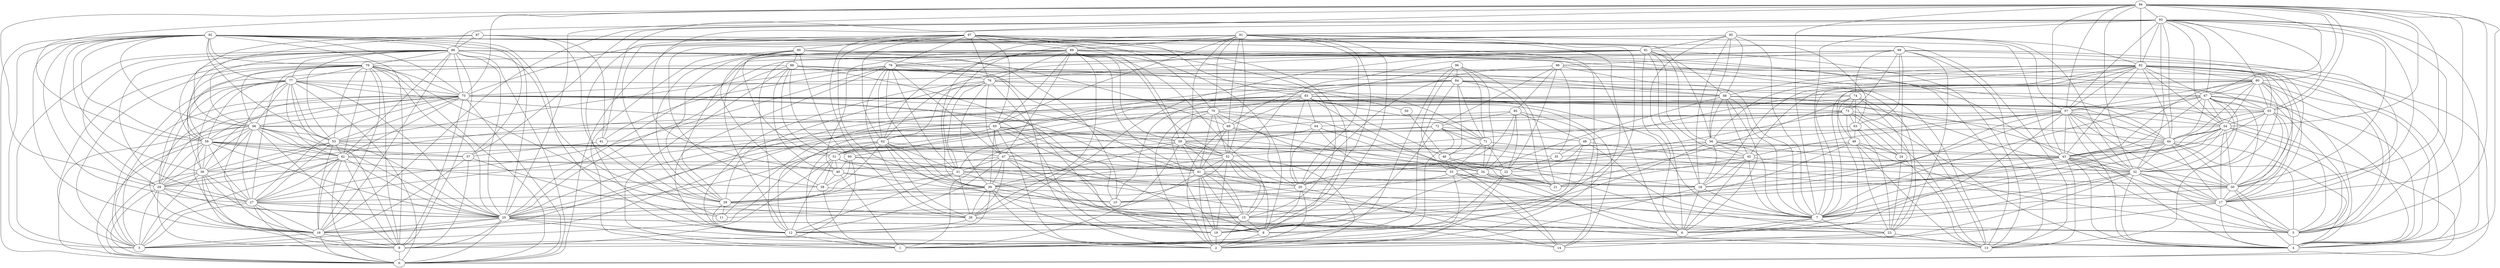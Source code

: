 digraph "sensornet-topology" {
label = "";
rankdir="BT";"0"->"9" [arrowhead = "both"] 
"0"->"16" [arrowhead = "both"] 
"0"->"25" [arrowhead = "both"] 
"0"->"27" [arrowhead = "both"] 
"0"->"29" [arrowhead = "both"] 
"0"->"36" [arrowhead = "both"] 
"0"->"42" [arrowhead = "both"] 
"0"->"54" [arrowhead = "both"] 
"0"->"59" [arrowhead = "both"] 
"0"->"66" [arrowhead = "both"] 
"0"->"75" [arrowhead = "both"] 
"0"->"77" [arrowhead = "both"] 
"0"->"79" [arrowhead = "both"] 
"0"->"86" [arrowhead = "both"] 
"0"->"92" [arrowhead = "both"] 
"0"->"95" [arrowhead = "both"] 
"0"->"99" [arrowhead = "both"] 
"1"->"12" [arrowhead = "both"] 
"1"->"18" [arrowhead = "both"] 
"1"->"22" [arrowhead = "both"] 
"1"->"33" [arrowhead = "both"] 
"1"->"38" [arrowhead = "both"] 
"1"->"40" [arrowhead = "both"] 
"1"->"57" [arrowhead = "both"] 
"1"->"58" [arrowhead = "both"] 
"1"->"62" [arrowhead = "both"] 
"1"->"72" [arrowhead = "both"] 
"1"->"88" [arrowhead = "both"] 
"1"->"90" [arrowhead = "both"] 
"2"->"7" [arrowhead = "both"] 
"2"->"8" [arrowhead = "both"] 
"2"->"15" [arrowhead = "both"] 
"2"->"19" [arrowhead = "both"] 
"2"->"20" [arrowhead = "both"] 
"2"->"25" [arrowhead = "both"] 
"2"->"39" [arrowhead = "both"] 
"2"->"41" [arrowhead = "both"] 
"2"->"58" [arrowhead = "both"] 
"2"->"65" [arrowhead = "both"] 
"2"->"69" [arrowhead = "both"] 
"2"->"70" [arrowhead = "both"] 
"2"->"86" [arrowhead = "both"] 
"2"->"89" [arrowhead = "both"] 
"2"->"91" [arrowhead = "both"] 
"3"->"16" [arrowhead = "both"] 
"3"->"17" [arrowhead = "both"] 
"3"->"25" [arrowhead = "both"] 
"3"->"27" [arrowhead = "both"] 
"3"->"29" [arrowhead = "both"] 
"3"->"36" [arrowhead = "both"] 
"3"->"42" [arrowhead = "both"] 
"3"->"60" [arrowhead = "both"] 
"3"->"62" [arrowhead = "both"] 
"3"->"66" [arrowhead = "both"] 
"3"->"75" [arrowhead = "both"] 
"3"->"77" [arrowhead = "both"] 
"3"->"79" [arrowhead = "both"] 
"3"->"86" [arrowhead = "both"] 
"3"->"89" [arrowhead = "both"] 
"3"->"92" [arrowhead = "both"] 
"4"->"5" [arrowhead = "both"] 
"4"->"7" [arrowhead = "both"] 
"4"->"17" [arrowhead = "both"] 
"4"->"25" [arrowhead = "both"] 
"4"->"30" [arrowhead = "both"] 
"4"->"32" [arrowhead = "both"] 
"4"->"43" [arrowhead = "both"] 
"4"->"44" [arrowhead = "both"] 
"4"->"55" [arrowhead = "both"] 
"4"->"57" [arrowhead = "both"] 
"4"->"67" [arrowhead = "both"] 
"4"->"75" [arrowhead = "both"] 
"4"->"80" [arrowhead = "both"] 
"4"->"82" [arrowhead = "both"] 
"4"->"83" [arrowhead = "both"] 
"4"->"84" [arrowhead = "both"] 
"4"->"88" [arrowhead = "both"] 
"4"->"93" [arrowhead = "both"] 
"4"->"94" [arrowhead = "both"] 
"5"->"17" [arrowhead = "both"] 
"5"->"25" [arrowhead = "both"] 
"5"->"30" [arrowhead = "both"] 
"5"->"32" [arrowhead = "both"] 
"5"->"40" [arrowhead = "both"] 
"5"->"43" [arrowhead = "both"] 
"5"->"44" [arrowhead = "both"] 
"5"->"49" [arrowhead = "both"] 
"5"->"54" [arrowhead = "both"] 
"5"->"67" [arrowhead = "both"] 
"5"->"75" [arrowhead = "both"] 
"5"->"80" [arrowhead = "both"] 
"5"->"82" [arrowhead = "both"] 
"5"->"93" [arrowhead = "both"] 
"5"->"94" [arrowhead = "both"] 
"6"->"7" [arrowhead = "both"] 
"6"->"18" [arrowhead = "both"] 
"6"->"31" [arrowhead = "both"] 
"6"->"32" [arrowhead = "both"] 
"6"->"34" [arrowhead = "both"] 
"6"->"45" [arrowhead = "both"] 
"6"->"47" [arrowhead = "both"] 
"6"->"57" [arrowhead = "both"] 
"6"->"59" [arrowhead = "both"] 
"6"->"68" [arrowhead = "both"] 
"6"->"81" [arrowhead = "both"] 
"6"->"82" [arrowhead = "both"] 
"6"->"92" [arrowhead = "both"] 
"6"->"95" [arrowhead = "both"] 
"7"->"17" [arrowhead = "both"] 
"7"->"18" [arrowhead = "both"] 
"7"->"30" [arrowhead = "both"] 
"7"->"32" [arrowhead = "both"] 
"7"->"41" [arrowhead = "both"] 
"7"->"43" [arrowhead = "both"] 
"7"->"44" [arrowhead = "both"] 
"7"->"45" [arrowhead = "both"] 
"7"->"48" [arrowhead = "both"] 
"7"->"54" [arrowhead = "both"] 
"7"->"56" [arrowhead = "both"] 
"7"->"67" [arrowhead = "both"] 
"7"->"68" [arrowhead = "both"] 
"7"->"77" [arrowhead = "both"] 
"7"->"80" [arrowhead = "both"] 
"7"->"82" [arrowhead = "both"] 
"7"->"88" [arrowhead = "both"] 
"7"->"93" [arrowhead = "both"] 
"7"->"94" [arrowhead = "both"] 
"7"->"95" [arrowhead = "both"] 
"8"->"15" [arrowhead = "both"] 
"8"->"22" [arrowhead = "both"] 
"8"->"39" [arrowhead = "both"] 
"8"->"41" [arrowhead = "both"] 
"8"->"47" [arrowhead = "both"] 
"8"->"52" [arrowhead = "both"] 
"8"->"65" [arrowhead = "both"] 
"8"->"84" [arrowhead = "both"] 
"8"->"89" [arrowhead = "both"] 
"8"->"91" [arrowhead = "both"] 
"8"->"96" [arrowhead = "both"] 
"8"->"97" [arrowhead = "both"] 
"9"->"16" [arrowhead = "both"] 
"9"->"25" [arrowhead = "both"] 
"9"->"27" [arrowhead = "both"] 
"9"->"29" [arrowhead = "both"] 
"9"->"32" [arrowhead = "both"] 
"9"->"36" [arrowhead = "both"] 
"9"->"37" [arrowhead = "both"] 
"9"->"42" [arrowhead = "both"] 
"9"->"51" [arrowhead = "both"] 
"9"->"66" [arrowhead = "both"] 
"9"->"75" [arrowhead = "both"] 
"9"->"77" [arrowhead = "both"] 
"9"->"79" [arrowhead = "both"] 
"9"->"86" [arrowhead = "both"] 
"9"->"92" [arrowhead = "both"] 
"10"->"20" [arrowhead = "both"] 
"10"->"34" [arrowhead = "both"] 
"10"->"38" [arrowhead = "both"] 
"10"->"40" [arrowhead = "both"] 
"10"->"57" [arrowhead = "both"] 
"10"->"84" [arrowhead = "both"] 
"10"->"88" [arrowhead = "both"] 
"10"->"90" [arrowhead = "both"] 
"11"->"28" [arrowhead = "both"] 
"11"->"37" [arrowhead = "both"] 
"11"->"44" [arrowhead = "both"] 
"11"->"83" [arrowhead = "both"] 
"11"->"87" [arrowhead = "both"] 
"12"->"15" [arrowhead = "both"] 
"12"->"26" [arrowhead = "both"] 
"12"->"28" [arrowhead = "both"] 
"12"->"31" [arrowhead = "both"] 
"12"->"39" [arrowhead = "both"] 
"12"->"47" [arrowhead = "both"] 
"12"->"51" [arrowhead = "both"] 
"12"->"56" [arrowhead = "both"] 
"12"->"65" [arrowhead = "both"] 
"12"->"76" [arrowhead = "both"] 
"12"->"78" [arrowhead = "both"] 
"12"->"81" [arrowhead = "both"] 
"12"->"89" [arrowhead = "both"] 
"12"->"92" [arrowhead = "both"] 
"12"->"97" [arrowhead = "both"] 
"13"->"23" [arrowhead = "both"] 
"13"->"24" [arrowhead = "both"] 
"13"->"42" [arrowhead = "both"] 
"13"->"43" [arrowhead = "both"] 
"13"->"49" [arrowhead = "both"] 
"13"->"67" [arrowhead = "both"] 
"13"->"73" [arrowhead = "both"] 
"13"->"74" [arrowhead = "both"] 
"13"->"81" [arrowhead = "both"] 
"13"->"86" [arrowhead = "both"] 
"13"->"87" [arrowhead = "both"] 
"13"->"89" [arrowhead = "both"] 
"13"->"99" [arrowhead = "both"] 
"14"->"20" [arrowhead = "both"] 
"14"->"23" [arrowhead = "both"] 
"14"->"33" [arrowhead = "both"] 
"14"->"60" [arrowhead = "both"] 
"14"->"70" [arrowhead = "both"] 
"14"->"83" [arrowhead = "both"] 
"14"->"85" [arrowhead = "both"] 
"15"->"27" [arrowhead = "both"] 
"15"->"39" [arrowhead = "both"] 
"15"->"41" [arrowhead = "both"] 
"15"->"47" [arrowhead = "both"] 
"15"->"48" [arrowhead = "both"] 
"15"->"49" [arrowhead = "both"] 
"15"->"52" [arrowhead = "both"] 
"15"->"58" [arrowhead = "both"] 
"15"->"62" [arrowhead = "both"] 
"15"->"89" [arrowhead = "both"] 
"15"->"91" [arrowhead = "both"] 
"15"->"97" [arrowhead = "both"] 
"16"->"25" [arrowhead = "both"] 
"16"->"27" [arrowhead = "both"] 
"16"->"29" [arrowhead = "both"] 
"16"->"36" [arrowhead = "both"] 
"16"->"37" [arrowhead = "both"] 
"16"->"42" [arrowhead = "both"] 
"16"->"53" [arrowhead = "both"] 
"16"->"59" [arrowhead = "both"] 
"16"->"70" [arrowhead = "both"] 
"16"->"74" [arrowhead = "both"] 
"16"->"75" [arrowhead = "both"] 
"16"->"77" [arrowhead = "both"] 
"16"->"79" [arrowhead = "both"] 
"16"->"86" [arrowhead = "both"] 
"16"->"92" [arrowhead = "both"] 
"16"->"93" [arrowhead = "both"] 
"17"->"30" [arrowhead = "both"] 
"17"->"32" [arrowhead = "both"] 
"17"->"43" [arrowhead = "both"] 
"17"->"44" [arrowhead = "both"] 
"17"->"53" [arrowhead = "both"] 
"17"->"54" [arrowhead = "both"] 
"17"->"55" [arrowhead = "both"] 
"17"->"57" [arrowhead = "both"] 
"17"->"80" [arrowhead = "both"] 
"17"->"82" [arrowhead = "both"] 
"17"->"90" [arrowhead = "both"] 
"17"->"93" [arrowhead = "both"] 
"17"->"94" [arrowhead = "both"] 
"18"->"31" [arrowhead = "both"] 
"18"->"32" [arrowhead = "both"] 
"18"->"34" [arrowhead = "both"] 
"18"->"45" [arrowhead = "both"] 
"18"->"51" [arrowhead = "both"] 
"18"->"56" [arrowhead = "both"] 
"18"->"57" [arrowhead = "both"] 
"18"->"66" [arrowhead = "both"] 
"18"->"81" [arrowhead = "both"] 
"18"->"82" [arrowhead = "both"] 
"18"->"95" [arrowhead = "both"] 
"19"->"20" [arrowhead = "both"] 
"19"->"26" [arrowhead = "both"] 
"19"->"34" [arrowhead = "both"] 
"19"->"41" [arrowhead = "both"] 
"19"->"52" [arrowhead = "both"] 
"19"->"70" [arrowhead = "both"] 
"19"->"72" [arrowhead = "both"] 
"19"->"75" [arrowhead = "both"] 
"19"->"76" [arrowhead = "both"] 
"19"->"91" [arrowhead = "both"] 
"20"->"33" [arrowhead = "both"] 
"20"->"41" [arrowhead = "both"] 
"20"->"52" [arrowhead = "both"] 
"20"->"64" [arrowhead = "both"] 
"20"->"69" [arrowhead = "both"] 
"20"->"83" [arrowhead = "both"] 
"20"->"85" [arrowhead = "both"] 
"20"->"91" [arrowhead = "both"] 
"20"->"98" [arrowhead = "both"] 
"21"->"22" [arrowhead = "both"] 
"21"->"33" [arrowhead = "both"] 
"21"->"34" [arrowhead = "both"] 
"21"->"43" [arrowhead = "both"] 
"21"->"45" [arrowhead = "both"] 
"21"->"46" [arrowhead = "both"] 
"21"->"74" [arrowhead = "both"] 
"21"->"83" [arrowhead = "both"] 
"21"->"84" [arrowhead = "both"] 
"21"->"96" [arrowhead = "both"] 
"22"->"35" [arrowhead = "both"] 
"22"->"48" [arrowhead = "both"] 
"22"->"51" [arrowhead = "both"] 
"22"->"53" [arrowhead = "both"] 
"22"->"58" [arrowhead = "both"] 
"22"->"71" [arrowhead = "both"] 
"22"->"85" [arrowhead = "both"] 
"22"->"98" [arrowhead = "both"] 
"23"->"24" [arrowhead = "both"] 
"23"->"25" [arrowhead = "both"] 
"23"->"33" [arrowhead = "both"] 
"23"->"49" [arrowhead = "both"] 
"23"->"63" [arrowhead = "both"] 
"23"->"64" [arrowhead = "both"] 
"23"->"74" [arrowhead = "both"] 
"23"->"98" [arrowhead = "both"] 
"23"->"99" [arrowhead = "both"] 
"24"->"49" [arrowhead = "both"] 
"24"->"63" [arrowhead = "both"] 
"24"->"73" [arrowhead = "both"] 
"24"->"99" [arrowhead = "both"] 
"25"->"27" [arrowhead = "both"] 
"25"->"29" [arrowhead = "both"] 
"25"->"36" [arrowhead = "both"] 
"25"->"41" [arrowhead = "both"] 
"25"->"42" [arrowhead = "both"] 
"25"->"44" [arrowhead = "both"] 
"25"->"52" [arrowhead = "both"] 
"25"->"53" [arrowhead = "both"] 
"25"->"54" [arrowhead = "both"] 
"25"->"55" [arrowhead = "both"] 
"25"->"59" [arrowhead = "both"] 
"25"->"66" [arrowhead = "both"] 
"25"->"77" [arrowhead = "both"] 
"25"->"79" [arrowhead = "both"] 
"25"->"86" [arrowhead = "both"] 
"25"->"88" [arrowhead = "both"] 
"25"->"92" [arrowhead = "both"] 
"25"->"94" [arrowhead = "both"] 
"25"->"99" [arrowhead = "both"] 
"26"->"28" [arrowhead = "both"] 
"26"->"31" [arrowhead = "both"] 
"26"->"39" [arrowhead = "both"] 
"26"->"47" [arrowhead = "both"] 
"26"->"54" [arrowhead = "both"] 
"26"->"62" [arrowhead = "both"] 
"26"->"78" [arrowhead = "both"] 
"26"->"79" [arrowhead = "both"] 
"26"->"81" [arrowhead = "both"] 
"26"->"89" [arrowhead = "both"] 
"26"->"97" [arrowhead = "both"] 
"27"->"29" [arrowhead = "both"] 
"27"->"36" [arrowhead = "both"] 
"27"->"39" [arrowhead = "both"] 
"27"->"42" [arrowhead = "both"] 
"27"->"53" [arrowhead = "both"] 
"27"->"59" [arrowhead = "both"] 
"27"->"65" [arrowhead = "both"] 
"27"->"66" [arrowhead = "both"] 
"27"->"75" [arrowhead = "both"] 
"27"->"78" [arrowhead = "both"] 
"27"->"79" [arrowhead = "both"] 
"27"->"86" [arrowhead = "both"] 
"27"->"92" [arrowhead = "both"] 
"28"->"31" [arrowhead = "both"] 
"28"->"39" [arrowhead = "both"] 
"28"->"47" [arrowhead = "both"] 
"28"->"61" [arrowhead = "both"] 
"28"->"62" [arrowhead = "both"] 
"28"->"76" [arrowhead = "both"] 
"28"->"81" [arrowhead = "both"] 
"28"->"86" [arrowhead = "both"] 
"28"->"89" [arrowhead = "both"] 
"28"->"90" [arrowhead = "both"] 
"28"->"97" [arrowhead = "both"] 
"29"->"36" [arrowhead = "both"] 
"29"->"42" [arrowhead = "both"] 
"29"->"53" [arrowhead = "both"] 
"29"->"59" [arrowhead = "both"] 
"29"->"66" [arrowhead = "both"] 
"29"->"75" [arrowhead = "both"] 
"29"->"77" [arrowhead = "both"] 
"29"->"83" [arrowhead = "both"] 
"29"->"86" [arrowhead = "both"] 
"29"->"88" [arrowhead = "both"] 
"29"->"92" [arrowhead = "both"] 
"29"->"94" [arrowhead = "both"] 
"30"->"32" [arrowhead = "both"] 
"30"->"43" [arrowhead = "both"] 
"30"->"44" [arrowhead = "both"] 
"30"->"48" [arrowhead = "both"] 
"30"->"54" [arrowhead = "both"] 
"30"->"55" [arrowhead = "both"] 
"30"->"57" [arrowhead = "both"] 
"30"->"67" [arrowhead = "both"] 
"30"->"71" [arrowhead = "both"] 
"30"->"82" [arrowhead = "both"] 
"30"->"93" [arrowhead = "both"] 
"30"->"94" [arrowhead = "both"] 
"30"->"99" [arrowhead = "both"] 
"31"->"42" [arrowhead = "both"] 
"31"->"45" [arrowhead = "both"] 
"31"->"47" [arrowhead = "both"] 
"31"->"56" [arrowhead = "both"] 
"31"->"62" [arrowhead = "both"] 
"31"->"68" [arrowhead = "both"] 
"31"->"76" [arrowhead = "both"] 
"31"->"78" [arrowhead = "both"] 
"31"->"95" [arrowhead = "both"] 
"32"->"43" [arrowhead = "both"] 
"32"->"44" [arrowhead = "both"] 
"32"->"45" [arrowhead = "both"] 
"32"->"54" [arrowhead = "both"] 
"32"->"55" [arrowhead = "both"] 
"32"->"56" [arrowhead = "both"] 
"32"->"57" [arrowhead = "both"] 
"32"->"67" [arrowhead = "both"] 
"32"->"68" [arrowhead = "both"] 
"32"->"80" [arrowhead = "both"] 
"32"->"93" [arrowhead = "both"] 
"32"->"94" [arrowhead = "both"] 
"32"->"95" [arrowhead = "both"] 
"33"->"46" [arrowhead = "both"] 
"33"->"64" [arrowhead = "both"] 
"33"->"70" [arrowhead = "both"] 
"33"->"71" [arrowhead = "both"] 
"33"->"73" [arrowhead = "both"] 
"33"->"96" [arrowhead = "both"] 
"34"->"46" [arrowhead = "both"] 
"34"->"60" [arrowhead = "both"] 
"34"->"68" [arrowhead = "both"] 
"34"->"69" [arrowhead = "both"] 
"34"->"71" [arrowhead = "both"] 
"34"->"85" [arrowhead = "both"] 
"34"->"96" [arrowhead = "both"] 
"35"->"48" [arrowhead = "both"] 
"35"->"49" [arrowhead = "both"] 
"35"->"72" [arrowhead = "both"] 
"35"->"98" [arrowhead = "both"] 
"36"->"42" [arrowhead = "both"] 
"36"->"43" [arrowhead = "both"] 
"36"->"53" [arrowhead = "both"] 
"36"->"59" [arrowhead = "both"] 
"36"->"66" [arrowhead = "both"] 
"36"->"75" [arrowhead = "both"] 
"36"->"77" [arrowhead = "both"] 
"36"->"79" [arrowhead = "both"] 
"36"->"92" [arrowhead = "both"] 
"37"->"59" [arrowhead = "both"] 
"37"->"61" [arrowhead = "both"] 
"37"->"66" [arrowhead = "both"] 
"37"->"92" [arrowhead = "both"] 
"37"->"93" [arrowhead = "both"] 
"38"->"40" [arrowhead = "both"] 
"38"->"51" [arrowhead = "both"] 
"38"->"59" [arrowhead = "both"] 
"38"->"60" [arrowhead = "both"] 
"38"->"90" [arrowhead = "both"] 
"38"->"95" [arrowhead = "both"] 
"39"->"41" [arrowhead = "both"] 
"39"->"47" [arrowhead = "both"] 
"39"->"49" [arrowhead = "both"] 
"39"->"52" [arrowhead = "both"] 
"39"->"58" [arrowhead = "both"] 
"39"->"62" [arrowhead = "both"] 
"39"->"65" [arrowhead = "both"] 
"39"->"76" [arrowhead = "both"] 
"39"->"78" [arrowhead = "both"] 
"39"->"91" [arrowhead = "both"] 
"39"->"97" [arrowhead = "both"] 
"40"->"51" [arrowhead = "both"] 
"40"->"60" [arrowhead = "both"] 
"40"->"88" [arrowhead = "both"] 
"40"->"89" [arrowhead = "both"] 
"40"->"94" [arrowhead = "both"] 
"41"->"43" [arrowhead = "both"] 
"41"->"52" [arrowhead = "both"] 
"41"->"58" [arrowhead = "both"] 
"41"->"65" [arrowhead = "both"] 
"41"->"69" [arrowhead = "both"] 
"41"->"70" [arrowhead = "both"] 
"41"->"75" [arrowhead = "both"] 
"41"->"88" [arrowhead = "both"] 
"41"->"89" [arrowhead = "both"] 
"42"->"53" [arrowhead = "both"] 
"42"->"59" [arrowhead = "both"] 
"42"->"63" [arrowhead = "both"] 
"42"->"66" [arrowhead = "both"] 
"42"->"75" [arrowhead = "both"] 
"42"->"77" [arrowhead = "both"] 
"42"->"79" [arrowhead = "both"] 
"42"->"86" [arrowhead = "both"] 
"43"->"44" [arrowhead = "both"] 
"43"->"53" [arrowhead = "both"] 
"43"->"54" [arrowhead = "both"] 
"43"->"55" [arrowhead = "both"] 
"43"->"56" [arrowhead = "both"] 
"43"->"57" [arrowhead = "both"] 
"43"->"67" [arrowhead = "both"] 
"43"->"80" [arrowhead = "both"] 
"43"->"82" [arrowhead = "both"] 
"43"->"86" [arrowhead = "both"] 
"43"->"91" [arrowhead = "both"] 
"43"->"94" [arrowhead = "both"] 
"44"->"54" [arrowhead = "both"] 
"44"->"55" [arrowhead = "both"] 
"44"->"57" [arrowhead = "both"] 
"44"->"67" [arrowhead = "both"] 
"44"->"73" [arrowhead = "both"] 
"44"->"75" [arrowhead = "both"] 
"44"->"80" [arrowhead = "both"] 
"44"->"82" [arrowhead = "both"] 
"44"->"90" [arrowhead = "both"] 
"44"->"93" [arrowhead = "both"] 
"45"->"56" [arrowhead = "both"] 
"45"->"57" [arrowhead = "both"] 
"45"->"68" [arrowhead = "both"] 
"45"->"81" [arrowhead = "both"] 
"45"->"82" [arrowhead = "both"] 
"46"->"50" [arrowhead = "both"] 
"46"->"71" [arrowhead = "both"] 
"46"->"83" [arrowhead = "both"] 
"46"->"84" [arrowhead = "both"] 
"47"->"56" [arrowhead = "both"] 
"47"->"58" [arrowhead = "both"] 
"47"->"62" [arrowhead = "both"] 
"47"->"65" [arrowhead = "both"] 
"47"->"76" [arrowhead = "both"] 
"47"->"78" [arrowhead = "both"] 
"47"->"89" [arrowhead = "both"] 
"48"->"72" [arrowhead = "both"] 
"48"->"80" [arrowhead = "both"] 
"48"->"85" [arrowhead = "both"] 
"49"->"63" [arrowhead = "both"] 
"49"->"73" [arrowhead = "both"] 
"49"->"74" [arrowhead = "both"] 
"50"->"76" [arrowhead = "both"] 
"51"->"62" [arrowhead = "both"] 
"51"->"68" [arrowhead = "both"] 
"51"->"72" [arrowhead = "both"] 
"51"->"83" [arrowhead = "both"] 
"51"->"88" [arrowhead = "both"] 
"51"->"90" [arrowhead = "both"] 
"52"->"58" [arrowhead = "both"] 
"52"->"65" [arrowhead = "both"] 
"52"->"69" [arrowhead = "both"] 
"52"->"70" [arrowhead = "both"] 
"52"->"73" [arrowhead = "both"] 
"52"->"75" [arrowhead = "both"] 
"52"->"89" [arrowhead = "both"] 
"52"->"91" [arrowhead = "both"] 
"52"->"99" [arrowhead = "both"] 
"53"->"66" [arrowhead = "both"] 
"53"->"67" [arrowhead = "both"] 
"53"->"75" [arrowhead = "both"] 
"53"->"77" [arrowhead = "both"] 
"53"->"78" [arrowhead = "both"] 
"53"->"79" [arrowhead = "both"] 
"53"->"86" [arrowhead = "both"] 
"53"->"92" [arrowhead = "both"] 
"54"->"55" [arrowhead = "both"] 
"54"->"57" [arrowhead = "both"] 
"54"->"67" [arrowhead = "both"] 
"54"->"75" [arrowhead = "both"] 
"54"->"80" [arrowhead = "both"] 
"54"->"82" [arrowhead = "both"] 
"54"->"93" [arrowhead = "both"] 
"54"->"94" [arrowhead = "both"] 
"55"->"67" [arrowhead = "both"] 
"55"->"75" [arrowhead = "both"] 
"55"->"79" [arrowhead = "both"] 
"55"->"80" [arrowhead = "both"] 
"55"->"82" [arrowhead = "both"] 
"55"->"93" [arrowhead = "both"] 
"55"->"94" [arrowhead = "both"] 
"56"->"57" [arrowhead = "both"] 
"56"->"68" [arrowhead = "both"] 
"56"->"81" [arrowhead = "both"] 
"56"->"82" [arrowhead = "both"] 
"56"->"95" [arrowhead = "both"] 
"56"->"97" [arrowhead = "both"] 
"57"->"67" [arrowhead = "both"] 
"57"->"68" [arrowhead = "both"] 
"57"->"80" [arrowhead = "both"] 
"57"->"82" [arrowhead = "both"] 
"57"->"93" [arrowhead = "both"] 
"57"->"94" [arrowhead = "both"] 
"57"->"95" [arrowhead = "both"] 
"58"->"64" [arrowhead = "both"] 
"58"->"65" [arrowhead = "both"] 
"58"->"72" [arrowhead = "both"] 
"58"->"89" [arrowhead = "both"] 
"58"->"91" [arrowhead = "both"] 
"58"->"97" [arrowhead = "both"] 
"59"->"66" [arrowhead = "both"] 
"59"->"75" [arrowhead = "both"] 
"59"->"77" [arrowhead = "both"] 
"59"->"79" [arrowhead = "both"] 
"59"->"86" [arrowhead = "both"] 
"59"->"87" [arrowhead = "both"] 
"59"->"92" [arrowhead = "both"] 
"59"->"94" [arrowhead = "both"] 
"60"->"84" [arrowhead = "both"] 
"60"->"88" [arrowhead = "both"] 
"60"->"90" [arrowhead = "both"] 
"61"->"65" [arrowhead = "both"] 
"61"->"78" [arrowhead = "both"] 
"61"->"87" [arrowhead = "both"] 
"61"->"93" [arrowhead = "both"] 
"62"->"65" [arrowhead = "both"] 
"62"->"76" [arrowhead = "both"] 
"62"->"78" [arrowhead = "both"] 
"62"->"81" [arrowhead = "both"] 
"62"->"89" [arrowhead = "both"] 
"62"->"97" [arrowhead = "both"] 
"63"->"73" [arrowhead = "both"] 
"63"->"74" [arrowhead = "both"] 
"63"->"92" [arrowhead = "both"] 
"63"->"99" [arrowhead = "both"] 
"64"->"70" [arrowhead = "both"] 
"64"->"73" [arrowhead = "both"] 
"64"->"83" [arrowhead = "both"] 
"65"->"77" [arrowhead = "both"] 
"65"->"89" [arrowhead = "both"] 
"65"->"91" [arrowhead = "both"] 
"65"->"97" [arrowhead = "both"] 
"66"->"75" [arrowhead = "both"] 
"66"->"77" [arrowhead = "both"] 
"66"->"79" [arrowhead = "both"] 
"66"->"85" [arrowhead = "both"] 
"66"->"86" [arrowhead = "both"] 
"66"->"87" [arrowhead = "both"] 
"66"->"92" [arrowhead = "both"] 
"67"->"76" [arrowhead = "both"] 
"67"->"80" [arrowhead = "both"] 
"67"->"82" [arrowhead = "both"] 
"67"->"93" [arrowhead = "both"] 
"67"->"94" [arrowhead = "both"] 
"68"->"79" [arrowhead = "both"] 
"68"->"81" [arrowhead = "both"] 
"68"->"82" [arrowhead = "both"] 
"68"->"84" [arrowhead = "both"] 
"68"->"95" [arrowhead = "both"] 
"69"->"70" [arrowhead = "both"] 
"69"->"83" [arrowhead = "both"] 
"69"->"84" [arrowhead = "both"] 
"69"->"86" [arrowhead = "both"] 
"69"->"91" [arrowhead = "both"] 
"70"->"83" [arrowhead = "both"] 
"70"->"91" [arrowhead = "both"] 
"70"->"92" [arrowhead = "both"] 
"71"->"72" [arrowhead = "both"] 
"71"->"78" [arrowhead = "both"] 
"71"->"83" [arrowhead = "both"] 
"71"->"84" [arrowhead = "both"] 
"71"->"96" [arrowhead = "both"] 
"72"->"85" [arrowhead = "both"] 
"72"->"98" [arrowhead = "both"] 
"73"->"74" [arrowhead = "both"] 
"73"->"83" [arrowhead = "both"] 
"73"->"99" [arrowhead = "both"] 
"74"->"84" [arrowhead = "both"] 
"74"->"99" [arrowhead = "both"] 
"75"->"77" [arrowhead = "both"] 
"75"->"79" [arrowhead = "both"] 
"75"->"82" [arrowhead = "both"] 
"75"->"86" [arrowhead = "both"] 
"75"->"91" [arrowhead = "both"] 
"75"->"92" [arrowhead = "both"] 
"75"->"94" [arrowhead = "both"] 
"76"->"78" [arrowhead = "both"] 
"76"->"81" [arrowhead = "both"] 
"76"->"89" [arrowhead = "both"] 
"76"->"97" [arrowhead = "both"] 
"77"->"79" [arrowhead = "both"] 
"77"->"86" [arrowhead = "both"] 
"77"->"92" [arrowhead = "both"] 
"78"->"81" [arrowhead = "both"] 
"78"->"89" [arrowhead = "both"] 
"78"->"97" [arrowhead = "both"] 
"79"->"86" [arrowhead = "both"] 
"79"->"92" [arrowhead = "both"] 
"80"->"82" [arrowhead = "both"] 
"80"->"93" [arrowhead = "both"] 
"80"->"94" [arrowhead = "both"] 
"80"->"98" [arrowhead = "both"] 
"81"->"95" [arrowhead = "both"] 
"82"->"93" [arrowhead = "both"] 
"82"->"94" [arrowhead = "both"] 
"82"->"95" [arrowhead = "both"] 
"83"->"92" [arrowhead = "both"] 
"83"->"96" [arrowhead = "both"] 
"84"->"88" [arrowhead = "both"] 
"84"->"96" [arrowhead = "both"] 
"85"->"98" [arrowhead = "both"] 
"86"->"87" [arrowhead = "both"] 
"86"->"92" [arrowhead = "both"] 
"86"->"93" [arrowhead = "both"] 
"88"->"90" [arrowhead = "both"] 
"89"->"91" [arrowhead = "both"] 
"89"->"97" [arrowhead = "both"] 
"90"->"97" [arrowhead = "both"] 
"91"->"93" [arrowhead = "both"] 
"93"->"94" [arrowhead = "both"] 
"98"->"99" [arrowhead = "both"] 
}